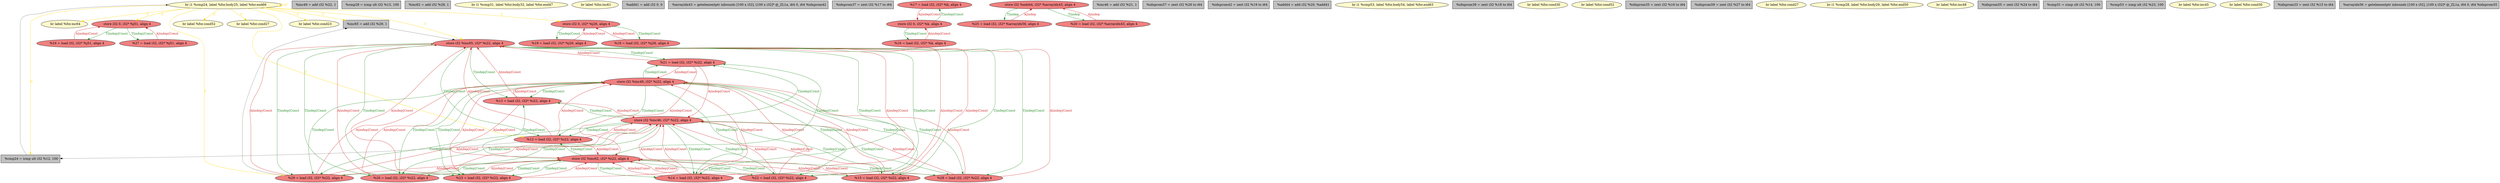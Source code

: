 
digraph G {


node809 [fillcolor=lemonchiffon,label="  br label %for.inc64",shape=ellipse,style=filled ]
node807 [fillcolor=grey,label="  %cmp24 = icmp ult i32 %12, 100",shape=rectangle,style=filled ]
node806 [fillcolor=grey,label="  %inc49 = add i32 %22, 1",shape=rectangle,style=filled ]
node805 [fillcolor=grey,label="  %cmp28 = icmp ult i32 %13, 100",shape=rectangle,style=filled ]
node804 [fillcolor=lightcoral,label="  %21 = load i32, i32* %i22, align 4",shape=ellipse,style=filled ]
node800 [fillcolor=grey,label="  %inc65 = add i32 %29, 1",shape=rectangle,style=filled ]
node802 [fillcolor=grey,label="  %inc62 = add i32 %28, 1",shape=rectangle,style=filled ]
node799 [fillcolor=lightcoral,label="  store i32 0, i32* %j51, align 4",shape=ellipse,style=filled ]
node798 [fillcolor=lemonchiffon,label="  br i1 %cmp31, label %for.body32, label %for.end47",shape=ellipse,style=filled ]
node810 [fillcolor=lemonchiffon,label="  br label %for.inc61",shape=ellipse,style=filled ]
node795 [fillcolor=lemonchiffon,label="  br label %for.cond52",shape=ellipse,style=filled ]
node811 [fillcolor=grey,label="  %add41 = add i32 0, 0",shape=rectangle,style=filled ]
node794 [fillcolor=grey,label="  %arrayidx43 = getelementptr inbounds [100 x i32], [100 x i32]* @_ZL1a, i64 0, i64 %idxprom42",shape=rectangle,style=filled ]
node792 [fillcolor=grey,label="  %idxprom37 = zext i32 %17 to i64",shape=rectangle,style=filled ]
node796 [fillcolor=lightcoral,label="  %17 = load i32, i32* %k, align 4",shape=ellipse,style=filled ]
node788 [fillcolor=lightcoral,label="  %16 = load i32, i32* %k, align 4",shape=ellipse,style=filled ]
node797 [fillcolor=lightcoral,label="  %23 = load i32, i32* %i22, align 4",shape=ellipse,style=filled ]
node787 [fillcolor=lightcoral,label="  %15 = load i32, i32* %i22, align 4",shape=ellipse,style=filled ]
node763 [fillcolor=lemonchiffon,label="  br i1 %cmp24, label %for.body25, label %for.end66",shape=ellipse,style=filled ]
node766 [fillcolor=lemonchiffon,label="  br label %for.cond27",shape=ellipse,style=filled ]
node751 [fillcolor=lightcoral,label="  %14 = load i32, i32* %i22, align 4",shape=ellipse,style=filled ]
node762 [fillcolor=lightcoral,label="  %26 = load i32, i32* %i22, align 4",shape=ellipse,style=filled ]
node755 [fillcolor=lightcoral,label="  %29 = load i32, i32* %i22, align 4",shape=ellipse,style=filled ]
node759 [fillcolor=lightcoral,label="  store i32 %add44, i32* %arrayidx43, align 4",shape=ellipse,style=filled ]
node791 [fillcolor=grey,label="  %inc46 = add i32 %21, 1",shape=rectangle,style=filled ]
node758 [fillcolor=lightcoral,label="  %27 = load i32, i32* %j51, align 4",shape=ellipse,style=filled ]
node760 [fillcolor=grey,label="  %idxprom57 = zext i32 %26 to i64",shape=rectangle,style=filled ]
node803 [fillcolor=lightcoral,label="  %19 = load i32, i32* %j26, align 4",shape=ellipse,style=filled ]
node780 [fillcolor=lightcoral,label="  %22 = load i32, i32* %i22, align 4",shape=ellipse,style=filled ]
node793 [fillcolor=lightcoral,label="  %25 = load i32, i32* %arrayidx56, align 4",shape=ellipse,style=filled ]
node789 [fillcolor=grey,label="  %idxprom42 = zext i32 %19 to i64",shape=rectangle,style=filled ]
node761 [fillcolor=grey,label="  %add44 = add i32 %20, %add41",shape=rectangle,style=filled ]
node752 [fillcolor=lemonchiffon,label="  br i1 %cmp53, label %for.body54, label %for.end63",shape=ellipse,style=filled ]
node765 [fillcolor=lightcoral,label="  %24 = load i32, i32* %j51, align 4",shape=ellipse,style=filled ]
node769 [fillcolor=lemonchiffon,label="  br label %for.cond23",shape=ellipse,style=filled ]
node783 [fillcolor=grey,label="  %idxprom39 = zext i32 %18 to i64",shape=rectangle,style=filled ]
node808 [fillcolor=lightcoral,label="  store i32 0, i32* %j26, align 4",shape=ellipse,style=filled ]
node753 [fillcolor=lemonchiffon,label="  br label %for.cond30",shape=ellipse,style=filled ]
node754 [fillcolor=lightcoral,label="  store i32 0, i32* %k, align 4",shape=ellipse,style=filled ]
node756 [fillcolor=lightcoral,label="  %28 = load i32, i32* %i22, align 4",shape=ellipse,style=filled ]
node767 [fillcolor=lemonchiffon,label="  br label %for.cond52",shape=ellipse,style=filled ]
node768 [fillcolor=grey,label="  %idxprom35 = zext i32 %16 to i64",shape=rectangle,style=filled ]
node771 [fillcolor=grey,label="  %idxprom59 = zext i32 %27 to i64",shape=rectangle,style=filled ]
node775 [fillcolor=lemonchiffon,label="  br label %for.cond27",shape=ellipse,style=filled ]
node801 [fillcolor=lemonchiffon,label="  br i1 %cmp28, label %for.body29, label %for.end50",shape=ellipse,style=filled ]
node772 [fillcolor=lightcoral,label="  store i32 %inc65, i32* %i22, align 4",shape=ellipse,style=filled ]
node778 [fillcolor=lemonchiffon,label="  br label %for.inc48",shape=ellipse,style=filled ]
node785 [fillcolor=lightcoral,label="  %12 = load i32, i32* %i22, align 4",shape=ellipse,style=filled ]
node764 [fillcolor=grey,label="  %idxprom55 = zext i32 %24 to i64",shape=rectangle,style=filled ]
node773 [fillcolor=grey,label="  %cmp31 = icmp ult i32 %14, 100",shape=rectangle,style=filled ]
node770 [fillcolor=lightcoral,label="  store i32 %inc62, i32* %i22, align 4",shape=ellipse,style=filled ]
node776 [fillcolor=grey,label="  %cmp53 = icmp ult i32 %23, 100",shape=rectangle,style=filled ]
node779 [fillcolor=lemonchiffon,label="  br label %for.inc45",shape=ellipse,style=filled ]
node757 [fillcolor=lightcoral,label="  %20 = load i32, i32* %arrayidx43, align 4",shape=ellipse,style=filled ]
node784 [fillcolor=lightcoral,label="  store i32 %inc46, i32* %i22, align 4",shape=ellipse,style=filled ]
node790 [fillcolor=lemonchiffon,label="  br label %for.cond30",shape=ellipse,style=filled ]
node781 [fillcolor=lightcoral,label="  %18 = load i32, i32* %j26, align 4",shape=ellipse,style=filled ]
node777 [fillcolor=grey,label="  %idxprom33 = zext i32 %15 to i64",shape=rectangle,style=filled ]
node782 [fillcolor=lightcoral,label="  store i32 %inc49, i32* %i22, align 4",shape=ellipse,style=filled ]
node774 [fillcolor=lightcoral,label="  %13 = load i32, i32* %i22, align 4",shape=ellipse,style=filled ]
node786 [fillcolor=grey,label="  %arrayidx56 = getelementptr inbounds [100 x i32], [100 x i32]* @_ZL1a, i64 0, i64 %idxprom55",shape=rectangle,style=filled ]

node785->node770 [style=solid,color=firebrick3,label="A|indep|Const",penwidth=1.0,fontcolor=firebrick3 ]
node762->node770 [style=solid,color=firebrick3,label="A|indep|Const",penwidth=1.0,fontcolor=firebrick3 ]
node770->node762 [style=solid,color=forestgreen,label="T|indep|Const",penwidth=1.0,fontcolor=forestgreen ]
node785->node772 [style=solid,color=firebrick3,label="A|indep|Const",penwidth=1.0,fontcolor=firebrick3 ]
node772->node785 [style=solid,color=forestgreen,label="T|indep|Const",penwidth=1.0,fontcolor=forestgreen ]
node780->node782 [style=solid,color=firebrick3,label="A|indep|Const",penwidth=1.0,fontcolor=firebrick3 ]
node808->node803 [style=solid,color=forestgreen,label="T|indep|Const",penwidth=1.0,fontcolor=forestgreen ]
node803->node808 [style=solid,color=firebrick3,label="A|indep|Const",penwidth=1.0,fontcolor=firebrick3 ]
node782->node755 [style=solid,color=forestgreen,label="T|indep|Const",penwidth=1.0,fontcolor=forestgreen ]
node804->node782 [style=solid,color=firebrick3,label="A|indep|Const",penwidth=1.0,fontcolor=firebrick3 ]
node797->node770 [style=solid,color=firebrick3,label="A|indep|Const",penwidth=1.0,fontcolor=firebrick3 ]
node787->node770 [style=solid,color=firebrick3,label="A|indep|Const",penwidth=1.0,fontcolor=firebrick3 ]
node772->node797 [style=solid,color=forestgreen,label="T|indep|Const",penwidth=1.0,fontcolor=forestgreen ]
node782->node774 [style=solid,color=forestgreen,label="T|indep|Const",penwidth=1.0,fontcolor=forestgreen ]
node784->node797 [style=solid,color=forestgreen,label="T|indep|Const",penwidth=1.0,fontcolor=forestgreen ]
node770->node774 [style=solid,color=forestgreen,label="T|indep|Const",penwidth=1.0,fontcolor=forestgreen ]
node782->node780 [style=solid,color=forestgreen,label="T|indep|Const",penwidth=1.0,fontcolor=forestgreen ]
node787->node784 [style=solid,color=firebrick3,label="A|indep|Const",penwidth=1.0,fontcolor=firebrick3 ]
node784->node787 [style=solid,color=forestgreen,label="T|indep|Const",penwidth=1.0,fontcolor=forestgreen ]
node784->node785 [style=solid,color=forestgreen,label="T|indep|Const",penwidth=1.0,fontcolor=forestgreen ]
node751->node784 [style=solid,color=firebrick3,label="A|indep|Const",penwidth=1.0,fontcolor=firebrick3 ]
node788->node754 [style=solid,color=firebrick3,label="A|indep|Const",penwidth=1.0,fontcolor=firebrick3 ]
node754->node788 [style=solid,color=forestgreen,label="T|indep|Const",penwidth=1.0,fontcolor=forestgreen ]
node755->node782 [style=solid,color=firebrick3,label="A|indep|Const",penwidth=1.0,fontcolor=firebrick3 ]
node774->node782 [style=solid,color=firebrick3,label="A|indep|Const",penwidth=1.0,fontcolor=firebrick3 ]
node784->node804 [style=solid,color=forestgreen,label="T|indep|Const",penwidth=1.0,fontcolor=forestgreen ]
node772->node756 [style=solid,color=forestgreen,label="T|indep|Const",penwidth=1.0,fontcolor=forestgreen ]
node804->node772 [style=solid,color=firebrick3,label="A|indep|Const",penwidth=1.0,fontcolor=firebrick3 ]
node756->node772 [style=solid,color=firebrick3,label="A|indep|Const",penwidth=1.0,fontcolor=firebrick3 ]
node782->node804 [style=solid,color=forestgreen,label="T|indep|Const",penwidth=1.0,fontcolor=forestgreen ]
node763->node772 [style=solid,color=gold,label="C",penwidth=1.0,fontcolor=gold ]
node799->node758 [style=solid,color=forestgreen,label="T|indep|Const",penwidth=1.0,fontcolor=forestgreen ]
node770->node780 [style=solid,color=forestgreen,label="T|indep|Const",penwidth=1.0,fontcolor=forestgreen ]
node797->node784 [style=solid,color=firebrick3,label="A|indep|Const",penwidth=1.0,fontcolor=firebrick3 ]
node755->node770 [style=solid,color=firebrick3,label="A|indep|Const",penwidth=1.0,fontcolor=firebrick3 ]
node785->node782 [style=solid,color=firebrick3,label="A|indep|Const",penwidth=1.0,fontcolor=firebrick3 ]
node800->node772 [style=solid,color=black,label="",penwidth=0.5,fontcolor=black ]
node780->node770 [style=solid,color=firebrick3,label="A|indep|Const",penwidth=1.0,fontcolor=firebrick3 ]
node763->node808 [style=solid,color=gold,label="C",penwidth=1.0,fontcolor=gold ]
node782->node756 [style=solid,color=forestgreen,label="T|indep|Const",penwidth=1.0,fontcolor=forestgreen ]
node759->node757 [style=solid,color=forestgreen,label="T|indep",penwidth=1.0,fontcolor=forestgreen ]
node772->node751 [style=solid,color=forestgreen,label="T|indep|Const",penwidth=1.0,fontcolor=forestgreen ]
node763->node763 [style=solid,color=gold,label="C",penwidth=1.0,fontcolor=gold ]
node772->node780 [style=solid,color=forestgreen,label="T|indep|Const",penwidth=1.0,fontcolor=forestgreen ]
node780->node772 [style=solid,color=firebrick3,label="A|indep|Const",penwidth=1.0,fontcolor=firebrick3 ]
node763->node766 [style=solid,color=gold,label="C",penwidth=1.0,fontcolor=gold ]
node756->node784 [style=solid,color=firebrick3,label="A|indep|Const",penwidth=1.0,fontcolor=firebrick3 ]
node785->node784 [style=solid,color=firebrick3,label="A|indep|Const",penwidth=1.0,fontcolor=firebrick3 ]
node763->node785 [style=solid,color=gold,label="C",penwidth=1.0,fontcolor=gold ]
node784->node780 [style=solid,color=forestgreen,label="T|indep|Const",penwidth=1.0,fontcolor=forestgreen ]
node770->node787 [style=solid,color=forestgreen,label="T|indep|Const",penwidth=1.0,fontcolor=forestgreen ]
node772->node804 [style=solid,color=forestgreen,label="T|indep|Const",penwidth=1.0,fontcolor=forestgreen ]
node782->node785 [style=solid,color=forestgreen,label="T|indep|Const",penwidth=1.0,fontcolor=forestgreen ]
node808->node781 [style=solid,color=forestgreen,label="T|indep|Const",penwidth=1.0,fontcolor=forestgreen ]
node763->node769 [style=solid,color=gold,label="C",penwidth=1.0,fontcolor=gold ]
node763->node755 [style=solid,color=gold,label="C",penwidth=1.0,fontcolor=gold ]
node787->node772 [style=solid,color=firebrick3,label="A|indep|Const",penwidth=1.0,fontcolor=firebrick3 ]
node784->node751 [style=solid,color=forestgreen,label="T|indep|Const",penwidth=1.0,fontcolor=forestgreen ]
node755->node772 [style=solid,color=firebrick3,label="A|indep|Const",penwidth=1.0,fontcolor=firebrick3 ]
node770->node797 [style=solid,color=forestgreen,label="T|indep|Const",penwidth=1.0,fontcolor=forestgreen ]
node762->node784 [style=solid,color=firebrick3,label="A|indep|Const",penwidth=1.0,fontcolor=firebrick3 ]
node762->node772 [style=solid,color=firebrick3,label="A|indep|Const",penwidth=1.0,fontcolor=firebrick3 ]
node756->node782 [style=solid,color=firebrick3,label="A|indep|Const",penwidth=1.0,fontcolor=firebrick3 ]
node763->node809 [style=solid,color=gold,label="C",penwidth=1.0,fontcolor=gold ]
node772->node762 [style=solid,color=forestgreen,label="T|indep|Const",penwidth=1.0,fontcolor=forestgreen ]
node763->node799 [style=solid,color=gold,label="C",penwidth=1.0,fontcolor=gold ]
node770->node755 [style=solid,color=forestgreen,label="T|indep|Const",penwidth=1.0,fontcolor=forestgreen ]
node751->node782 [style=solid,color=firebrick3,label="A|indep|Const",penwidth=1.0,fontcolor=firebrick3 ]
node763->node795 [style=solid,color=gold,label="C",penwidth=1.0,fontcolor=gold ]
node784->node756 [style=solid,color=forestgreen,label="T|indep|Const",penwidth=1.0,fontcolor=forestgreen ]
node772->node755 [style=solid,color=forestgreen,label="T|indep|Const",penwidth=1.0,fontcolor=forestgreen ]
node763->node807 [style=solid,color=gold,label="C",penwidth=1.0,fontcolor=gold ]
node758->node799 [style=solid,color=firebrick3,label="A|indep|Const",penwidth=1.0,fontcolor=firebrick3 ]
node770->node804 [style=solid,color=forestgreen,label="T|indep|Const",penwidth=1.0,fontcolor=forestgreen ]
node772->node787 [style=solid,color=forestgreen,label="T|indep|Const",penwidth=1.0,fontcolor=forestgreen ]
node782->node797 [style=solid,color=forestgreen,label="T|indep|Const",penwidth=1.0,fontcolor=forestgreen ]
node797->node782 [style=solid,color=firebrick3,label="A|indep|Const",penwidth=1.0,fontcolor=firebrick3 ]
node793->node759 [style=solid,color=firebrick3,label="A|indep",penwidth=1.0,fontcolor=firebrick3 ]
node787->node782 [style=solid,color=firebrick3,label="A|indep|Const",penwidth=1.0,fontcolor=firebrick3 ]
node784->node762 [style=solid,color=forestgreen,label="T|indep|Const",penwidth=1.0,fontcolor=forestgreen ]
node782->node787 [style=solid,color=forestgreen,label="T|indep|Const",penwidth=1.0,fontcolor=forestgreen ]
node774->node770 [style=solid,color=firebrick3,label="A|indep|Const",penwidth=1.0,fontcolor=firebrick3 ]
node782->node751 [style=solid,color=forestgreen,label="T|indep|Const",penwidth=1.0,fontcolor=forestgreen ]
node774->node772 [style=solid,color=firebrick3,label="A|indep|Const",penwidth=1.0,fontcolor=firebrick3 ]
node772->node774 [style=solid,color=forestgreen,label="T|indep|Const",penwidth=1.0,fontcolor=forestgreen ]
node770->node785 [style=solid,color=forestgreen,label="T|indep|Const",penwidth=1.0,fontcolor=forestgreen ]
node751->node772 [style=solid,color=firebrick3,label="A|indep|Const",penwidth=1.0,fontcolor=firebrick3 ]
node762->node782 [style=solid,color=firebrick3,label="A|indep|Const",penwidth=1.0,fontcolor=firebrick3 ]
node799->node765 [style=solid,color=forestgreen,label="T|indep|Const",penwidth=1.0,fontcolor=forestgreen ]
node784->node755 [style=solid,color=forestgreen,label="T|indep|Const",penwidth=1.0,fontcolor=forestgreen ]
node751->node770 [style=solid,color=firebrick3,label="A|indep|Const",penwidth=1.0,fontcolor=firebrick3 ]
node770->node751 [style=solid,color=forestgreen,label="T|indep|Const",penwidth=1.0,fontcolor=forestgreen ]
node755->node800 [style=solid,color=black,label="",penwidth=0.5,fontcolor=black ]
node782->node762 [style=solid,color=forestgreen,label="T|indep|Const",penwidth=1.0,fontcolor=forestgreen ]
node756->node770 [style=solid,color=firebrick3,label="A|indep|Const",penwidth=1.0,fontcolor=firebrick3 ]
node757->node759 [style=solid,color=firebrick3,label="A|indep",penwidth=1.0,fontcolor=firebrick3 ]
node807->node763 [style=solid,color=black,label="",penwidth=0.5,fontcolor=black ]
node770->node756 [style=solid,color=forestgreen,label="T|indep|Const",penwidth=1.0,fontcolor=forestgreen ]
node804->node770 [style=solid,color=firebrick3,label="A|indep|Const",penwidth=1.0,fontcolor=firebrick3 ]
node759->node793 [style=solid,color=forestgreen,label="T|indep",penwidth=1.0,fontcolor=forestgreen ]
node804->node784 [style=solid,color=firebrick3,label="A|indep|Const",penwidth=1.0,fontcolor=firebrick3 ]
node785->node807 [style=solid,color=black,label="",penwidth=0.5,fontcolor=black ]
node784->node774 [style=solid,color=forestgreen,label="T|indep|Const",penwidth=1.0,fontcolor=forestgreen ]
node774->node784 [style=solid,color=firebrick3,label="A|indep|Const",penwidth=1.0,fontcolor=firebrick3 ]
node765->node799 [style=solid,color=firebrick3,label="A|indep|Const",penwidth=1.0,fontcolor=firebrick3 ]
node780->node784 [style=solid,color=firebrick3,label="A|indep|Const",penwidth=1.0,fontcolor=firebrick3 ]
node797->node772 [style=solid,color=firebrick3,label="A|indep|Const",penwidth=1.0,fontcolor=firebrick3 ]
node763->node800 [style=solid,color=gold,label="C",penwidth=1.0,fontcolor=gold ]
node755->node784 [style=solid,color=firebrick3,label="A|indep|Const",penwidth=1.0,fontcolor=firebrick3 ]
node796->node754 [style=solid,color=firebrick3,label="A|indep|Const",penwidth=1.0,fontcolor=firebrick3 ]
node781->node808 [style=solid,color=firebrick3,label="A|indep|Const",penwidth=1.0,fontcolor=firebrick3 ]
node754->node796 [style=solid,color=forestgreen,label="T|indep|Const",penwidth=1.0,fontcolor=forestgreen ]


}
